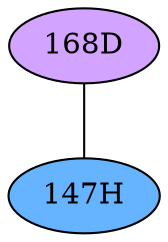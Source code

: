 // The Round Table
graph {
	"168D" [fillcolor="#D3A4FF" style=radial]
	"147H" [fillcolor="#66B3FF" style=radial]
	"168D" -- "147H" [penwidth=1]
}
